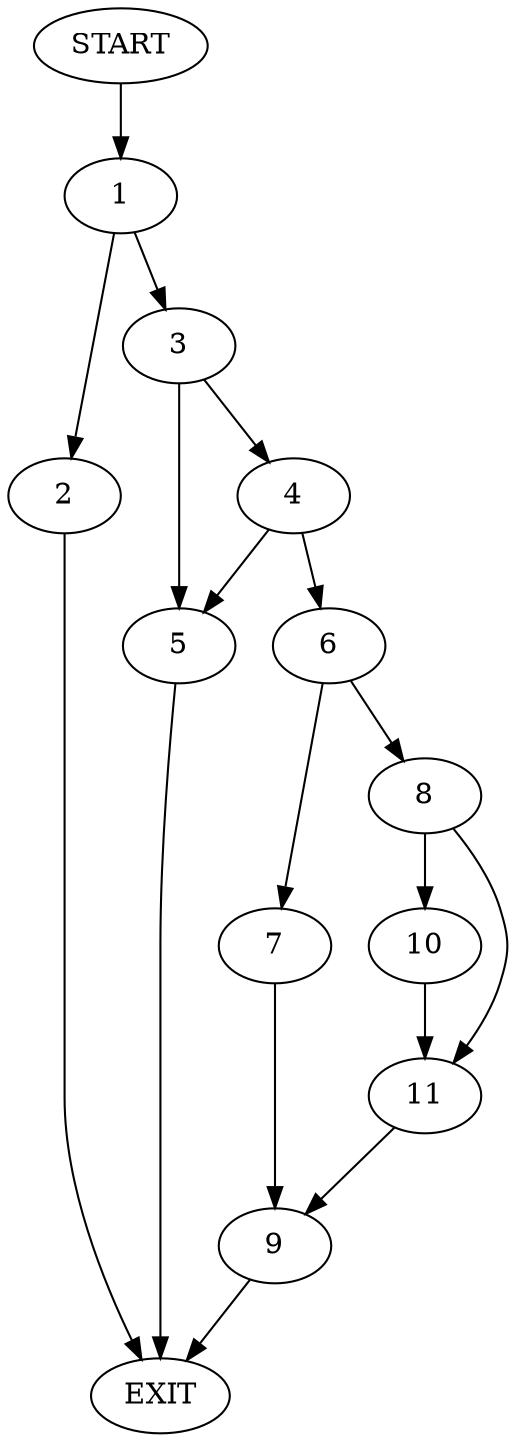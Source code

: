 digraph {
0 [label="START"]
12 [label="EXIT"]
0 -> 1
1 -> 2
1 -> 3
3 -> 4
3 -> 5
2 -> 12
4 -> 6
4 -> 5
5 -> 12
6 -> 7
6 -> 8
7 -> 9
8 -> 10
8 -> 11
10 -> 11
11 -> 9
9 -> 12
}
